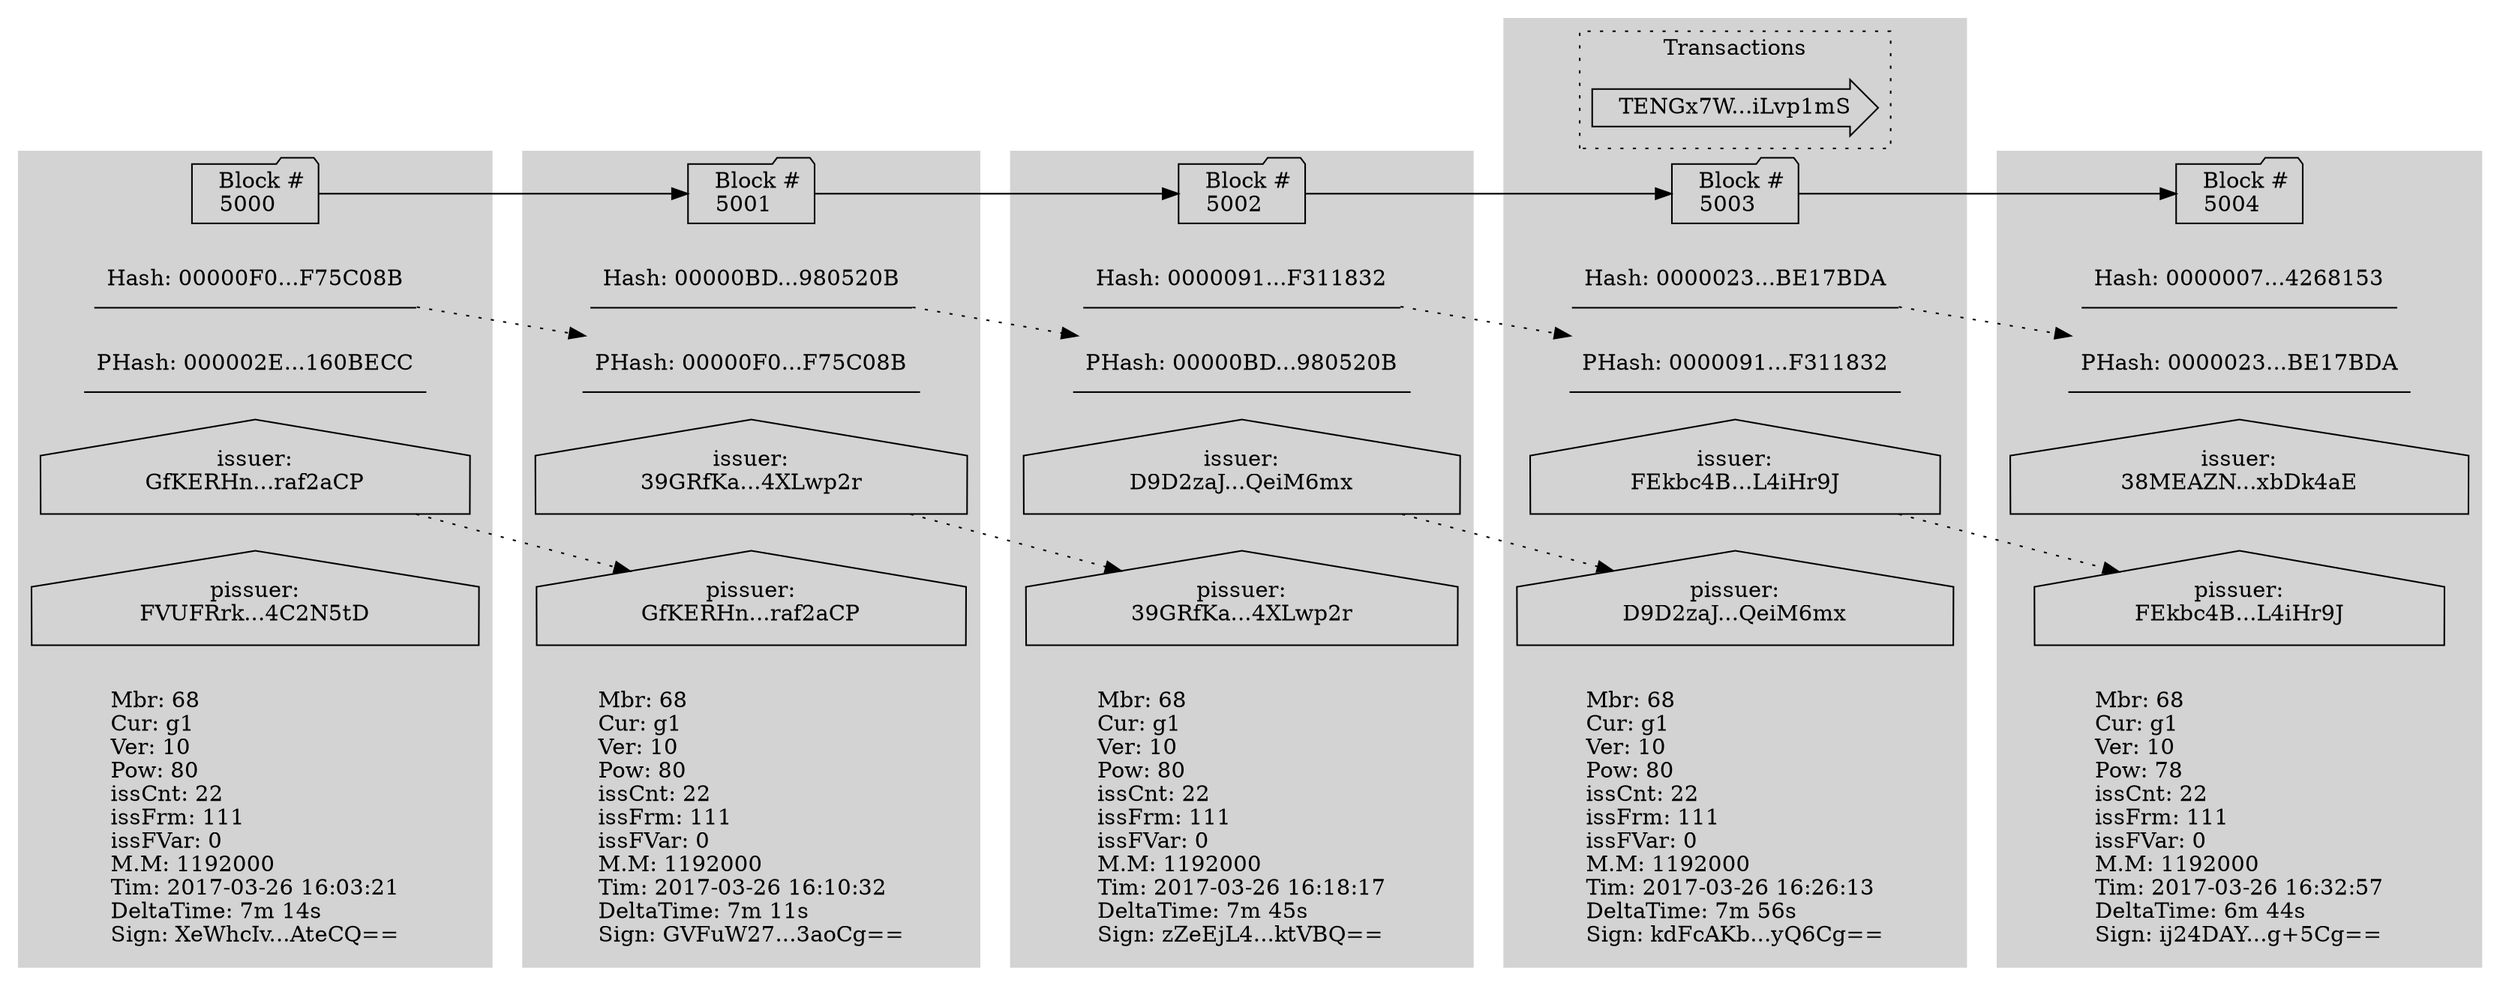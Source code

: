 digraph{
	graph [rankdir=LR ]

	
	subgraph cluster_5000{
		graph [rankdir=TB]
		node [shape=underline]
		style=filled;
		color=lightgrey;
		_5000 [label="  Block #\n5000  ", URL="/graphviz/svg/block/5000", shape=folder];
		_5000hash [label="Hash: 00000F0...F75C08B"];
		_5000phash [label="PHash: 000002E...160BECC"];
		_5000issuer [label="issuer:\nGfKERHn...raf2aCP", URL="/graphviz/svg/certs/GfKERHnJTYzKhKUma5h1uWhetbA8yHKymhVH2raf2aCP", shape=house];
		_5000pissuer [label="pissuer:\nFVUFRrk...4C2N5tD", shape=house];
		_5000info [labeljust=l, shape=plaintext, label="Mbr: 68\lCur: g1\lVer: 10\lPow: 80\lissCnt: 22\lissFrm: 111\lissFVar: 0\lM.M: 1192000\lTim: 2017-03-26 16:03:21\lDeltaTime: 7m 14s\lSign: XeWhcIv...AteCQ==\l"];
	}
	
	subgraph cluster_5001{
		graph [rankdir=TB]
		node [shape=underline]
		style=filled;
		color=lightgrey;
		_5001 [label="  Block #\n5001  ", URL="/graphviz/svg/block/5001", shape=folder];
		_5001hash [label="Hash: 00000BD...980520B"];
		_5001phash [label="PHash: 00000F0...F75C08B"];
		_5001issuer [label="issuer:\n39GRfKa...4XLwp2r", URL="/graphviz/svg/certs/39GRfKaXUrT6gzNaxipnzbgj9zNBfLaRCfHS54XLwp2r", shape=house];
		_5001pissuer [label="pissuer:\nGfKERHn...raf2aCP", shape=house];
		_5001info [labeljust=l, shape=plaintext, label="Mbr: 68\lCur: g1\lVer: 10\lPow: 80\lissCnt: 22\lissFrm: 111\lissFVar: 0\lM.M: 1192000\lTim: 2017-03-26 16:10:32\lDeltaTime: 7m 11s\lSign: GVFuW27...3aoCg==\l"];
	}
	
	subgraph cluster_5002{
		graph [rankdir=TB]
		node [shape=underline]
		style=filled;
		color=lightgrey;
		_5002 [label="  Block #\n5002  ", URL="/graphviz/svg/block/5002", shape=folder];
		_5002hash [label="Hash: 0000091...F311832"];
		_5002phash [label="PHash: 00000BD...980520B"];
		_5002issuer [label="issuer:\nD9D2zaJ...QeiM6mx", URL="/graphviz/svg/certs/D9D2zaJoWYWveii1JRYLVK3J4Z7ZH3QczoKrnQeiM6mx", shape=house];
		_5002pissuer [label="pissuer:\n39GRfKa...4XLwp2r", shape=house];
		_5002info [labeljust=l, shape=plaintext, label="Mbr: 68\lCur: g1\lVer: 10\lPow: 80\lissCnt: 22\lissFrm: 111\lissFVar: 0\lM.M: 1192000\lTim: 2017-03-26 16:18:17\lDeltaTime: 7m 45s\lSign: zZeEjL4...ktVBQ==\l"];
	}
	
	subgraph cluster_5003{
		graph [rankdir=TB]
		node [shape=underline]
		style=filled;
		color=lightgrey;
		_5003 [label="  Block #\n5003  ", URL="/graphviz/svg/block/5003", shape=folder];
		_5003hash [label="Hash: 0000023...BE17BDA"];
		_5003phash [label="PHash: 0000091...F311832"];
		_5003issuer [label="issuer:\nFEkbc4B...L4iHr9J", URL="/graphviz/svg/certs/FEkbc4BfJukSWnCU6Hed6dgwwTuPFTVdgz5LpL4iHr9J", shape=house];
		_5003pissuer [label="pissuer:\nD9D2zaJ...QeiM6mx", shape=house];
		_5003info [labeljust=l, shape=plaintext, label="Mbr: 68\lCur: g1\lVer: 10\lPow: 80\lissCnt: 22\lissFrm: 111\lissFVar: 0\lM.M: 1192000\lTim: 2017-03-26 16:26:13\lDeltaTime: 7m 56s\lSign: kdFcAKb...yQ6Cg==\l"];

		subgraph cluster_5003Tx {
			graph [rankdir=LR, style=dotted, color=black]
			labelloc="t";
			label="Transactions";			tx4AA21CF538A2C213C81FF0F4A392B438E7462C67D17BB7C44B3A7BBD53068027 [label="  TENGx7W...iLvp1mS  ",URL="/graphviz/svg/tx/4AA21CF538A2C213C81FF0F4A392B438E7462C67D17BB7C44B3A7BBD53068027", shape=rarrow];
		}
	}
	
	subgraph cluster_5004{
		graph [rankdir=TB]
		node [shape=underline]
		style=filled;
		color=lightgrey;
		_5004 [label="  Block #\n5004  ", URL="/graphviz/svg/block/5004", shape=folder];
		_5004hash [label="Hash: 0000007...4268153"];
		_5004phash [label="PHash: 0000023...BE17BDA"];
		_5004issuer [label="issuer:\n38MEAZN...xbDk4aE", URL="/graphviz/svg/certs/38MEAZN68Pz1DTvT3tqgxx4yQP6snJCQhPqEFxbDk4aE", shape=house];
		_5004pissuer [label="pissuer:\nFEkbc4B...L4iHr9J", shape=house];
		_5004info [labeljust=l, shape=plaintext, label="Mbr: 68\lCur: g1\lVer: 10\lPow: 78\lissCnt: 22\lissFrm: 111\lissFVar: 0\lM.M: 1192000\lTim: 2017-03-26 16:32:57\lDeltaTime: 6m 44s\lSign: ij24DAY...g+5Cg==\l"];
	}

	_5000hash -> _5001phash [weight=0, style=dotted];
	_5001hash -> _5002phash [weight=0, style=dotted];
	_5002hash -> _5003phash [weight=0, style=dotted];
	_5003hash -> _5004phash [weight=0, style=dotted];
	_5000issuer -> _5001pissuer [weight=0, style=dotted];
	_5001issuer -> _5002pissuer [weight=0, style=dotted];
	_5002issuer -> _5003pissuer [weight=0, style=dotted];
	_5003issuer -> _5004pissuer [weight=0, style=dotted];

	
	subgraph cluster_Blocks {
		color=black; 
		_5000 -> _5001 [weight=10];
		_5001 -> _5002 [weight=10];
		_5002 -> _5003 [weight=10];
		_5003 -> _5004 [weight=10];
	}

	
}
